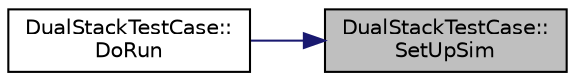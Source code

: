 digraph "DualStackTestCase::SetUpSim"
{
 // LATEX_PDF_SIZE
  edge [fontname="Helvetica",fontsize="10",labelfontname="Helvetica",labelfontsize="10"];
  node [fontname="Helvetica",fontsize="10",shape=record];
  rankdir="RL";
  Node1 [label="DualStackTestCase::\lSetUpSim",height=0.2,width=0.4,color="black", fillcolor="grey75", style="filled", fontcolor="black",tooltip="Setup the test."];
  Node1 -> Node2 [dir="back",color="midnightblue",fontsize="10",style="solid",fontname="Helvetica"];
  Node2 [label="DualStackTestCase::\lDoRun",height=0.2,width=0.4,color="black", fillcolor="white", style="filled",URL="$class_dual_stack_test_case.html#a56472b295c6821c1380df84b130e6399",tooltip="Implementation to actually run this TestCase."];
}
